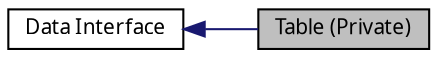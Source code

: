 digraph structs
{
  edge [fontname="FreeSans.ttf",fontsize=8,labelfontname="FreeSans.ttf",labelfontsize=8];
  node [fontname="FreeSans.ttf",fontsize=10,shape=record];
rankdir=LR;
  Node0 [label="Table (Private)",height=0.2,width=0.4,color="black", fillcolor="grey75", style="filled" fontcolor="black"];
  Node1 [label="Data Interface",height=0.2,width=0.4,color="black", fillcolor="white", style="filled",URL="$group__DataInterface.html"];
  Node1->Node0 [shape=plaintext, color="midnightblue", dir="back", style="solid"];
}
